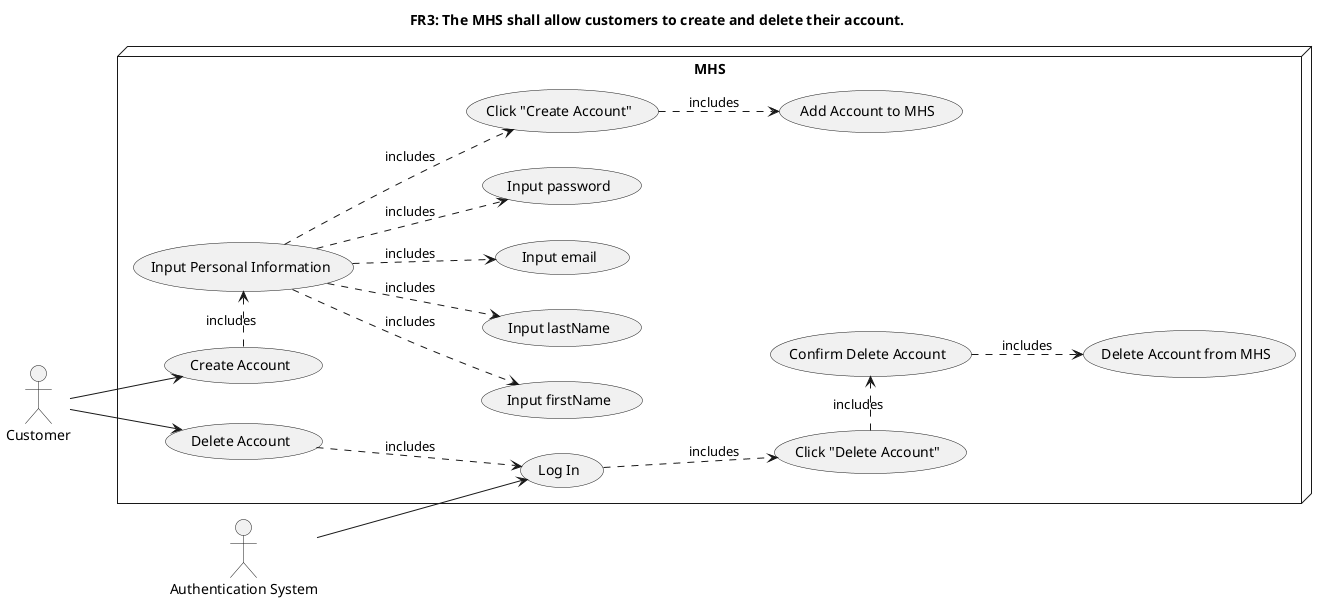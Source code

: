 @startuml FR3_UCDiagram
title FR3: The MHS shall allow customers to create and delete their account.
' left to right direction
' skinparam Linetype ortho
:Customer: as c
:Authentication System: as AuthSys

node MHS {
    left to right direction
    (Create Account) as ca
    (Delete Account) as da
    (Input Personal Information) as inPersonalInfo
    inPersonalInfo ..> (Input firstName) : includes
    inPersonalInfo ..> (Input lastName) : includes
    inPersonalInfo ..> (Input email) : includes
    inPersonalInfo ..> (Input password) : includes
    (Log In) as login
    (Click "Create Account") as cca
    cca .down.> (Add Account to MHS) : includes
    (Click "Delete Account") as dca
    dca .> (Confirm Delete Account) : includes
    (Confirm Delete Account) ..> (Delete Account from MHS) : includes
}

c -right-> ca
ca .right.> inPersonalInfo : includes
inPersonalInfo ..> cca : includes
c --> da
da ..> login : includes
AuthSys --> login
login ..> dca : includes


@enduml